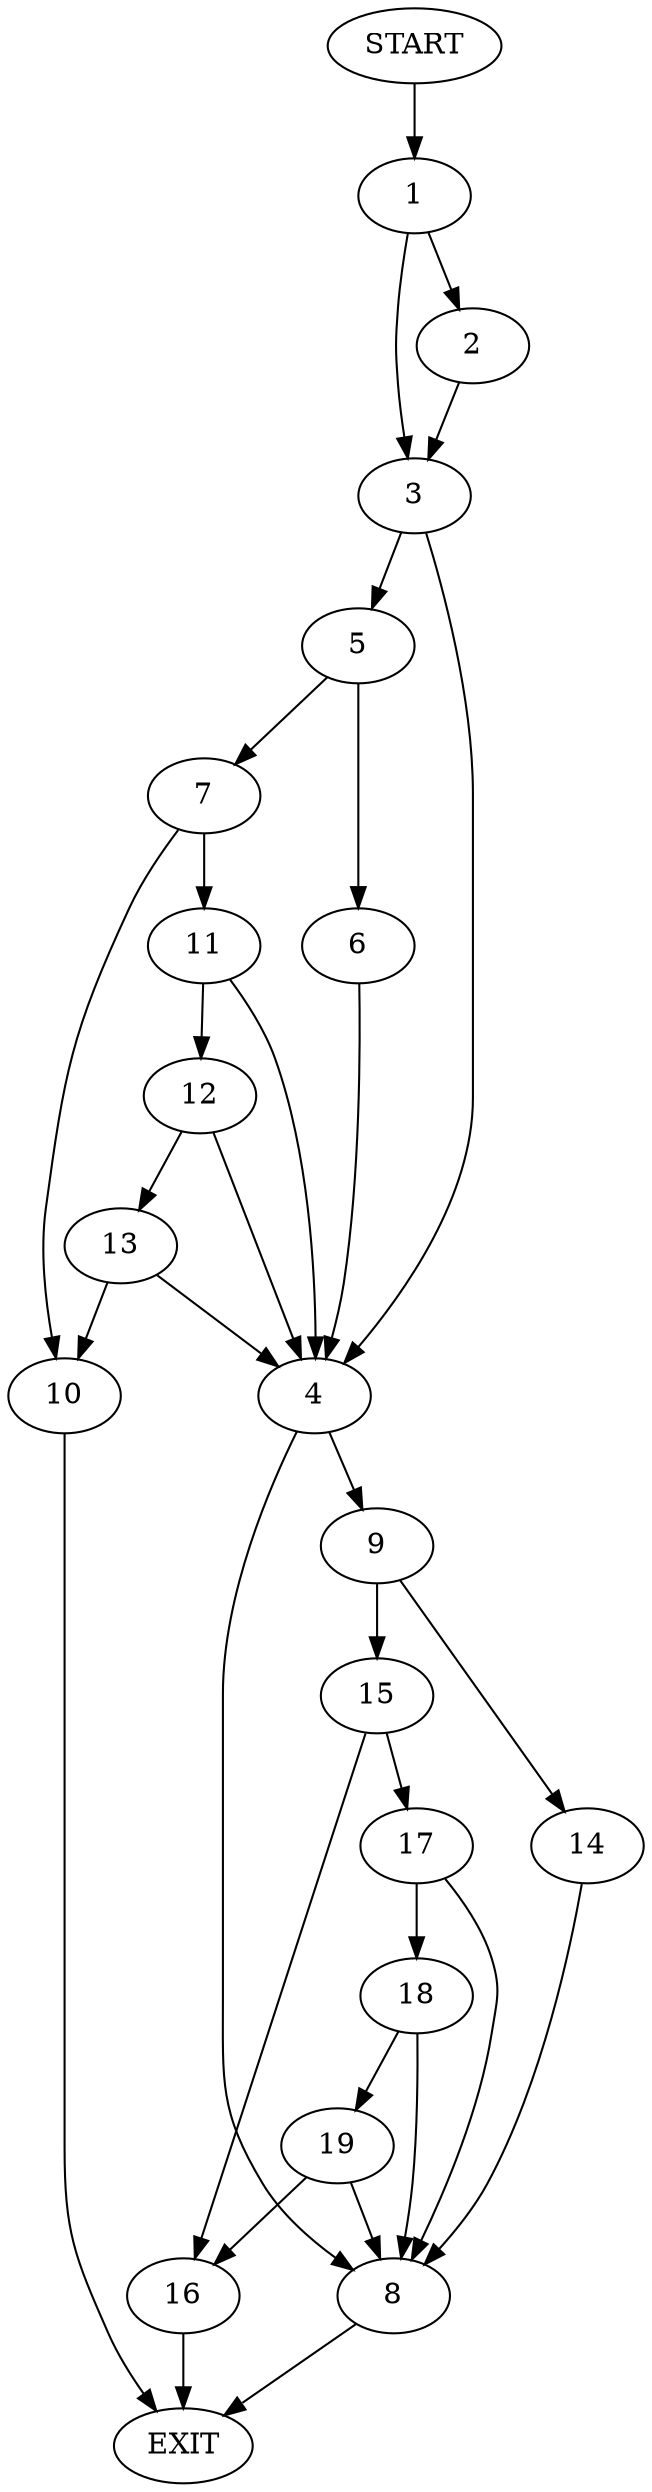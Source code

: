 digraph {
0 [label="START"]
20 [label="EXIT"]
0 -> 1
1 -> 2
1 -> 3
2 -> 3
3 -> 4
3 -> 5
5 -> 6
5 -> 7
4 -> 8
4 -> 9
6 -> 4
7 -> 10
7 -> 11
11 -> 12
11 -> 4
10 -> 20
12 -> 13
12 -> 4
13 -> 10
13 -> 4
8 -> 20
9 -> 14
9 -> 15
14 -> 8
15 -> 16
15 -> 17
17 -> 8
17 -> 18
16 -> 20
18 -> 8
18 -> 19
19 -> 8
19 -> 16
}

